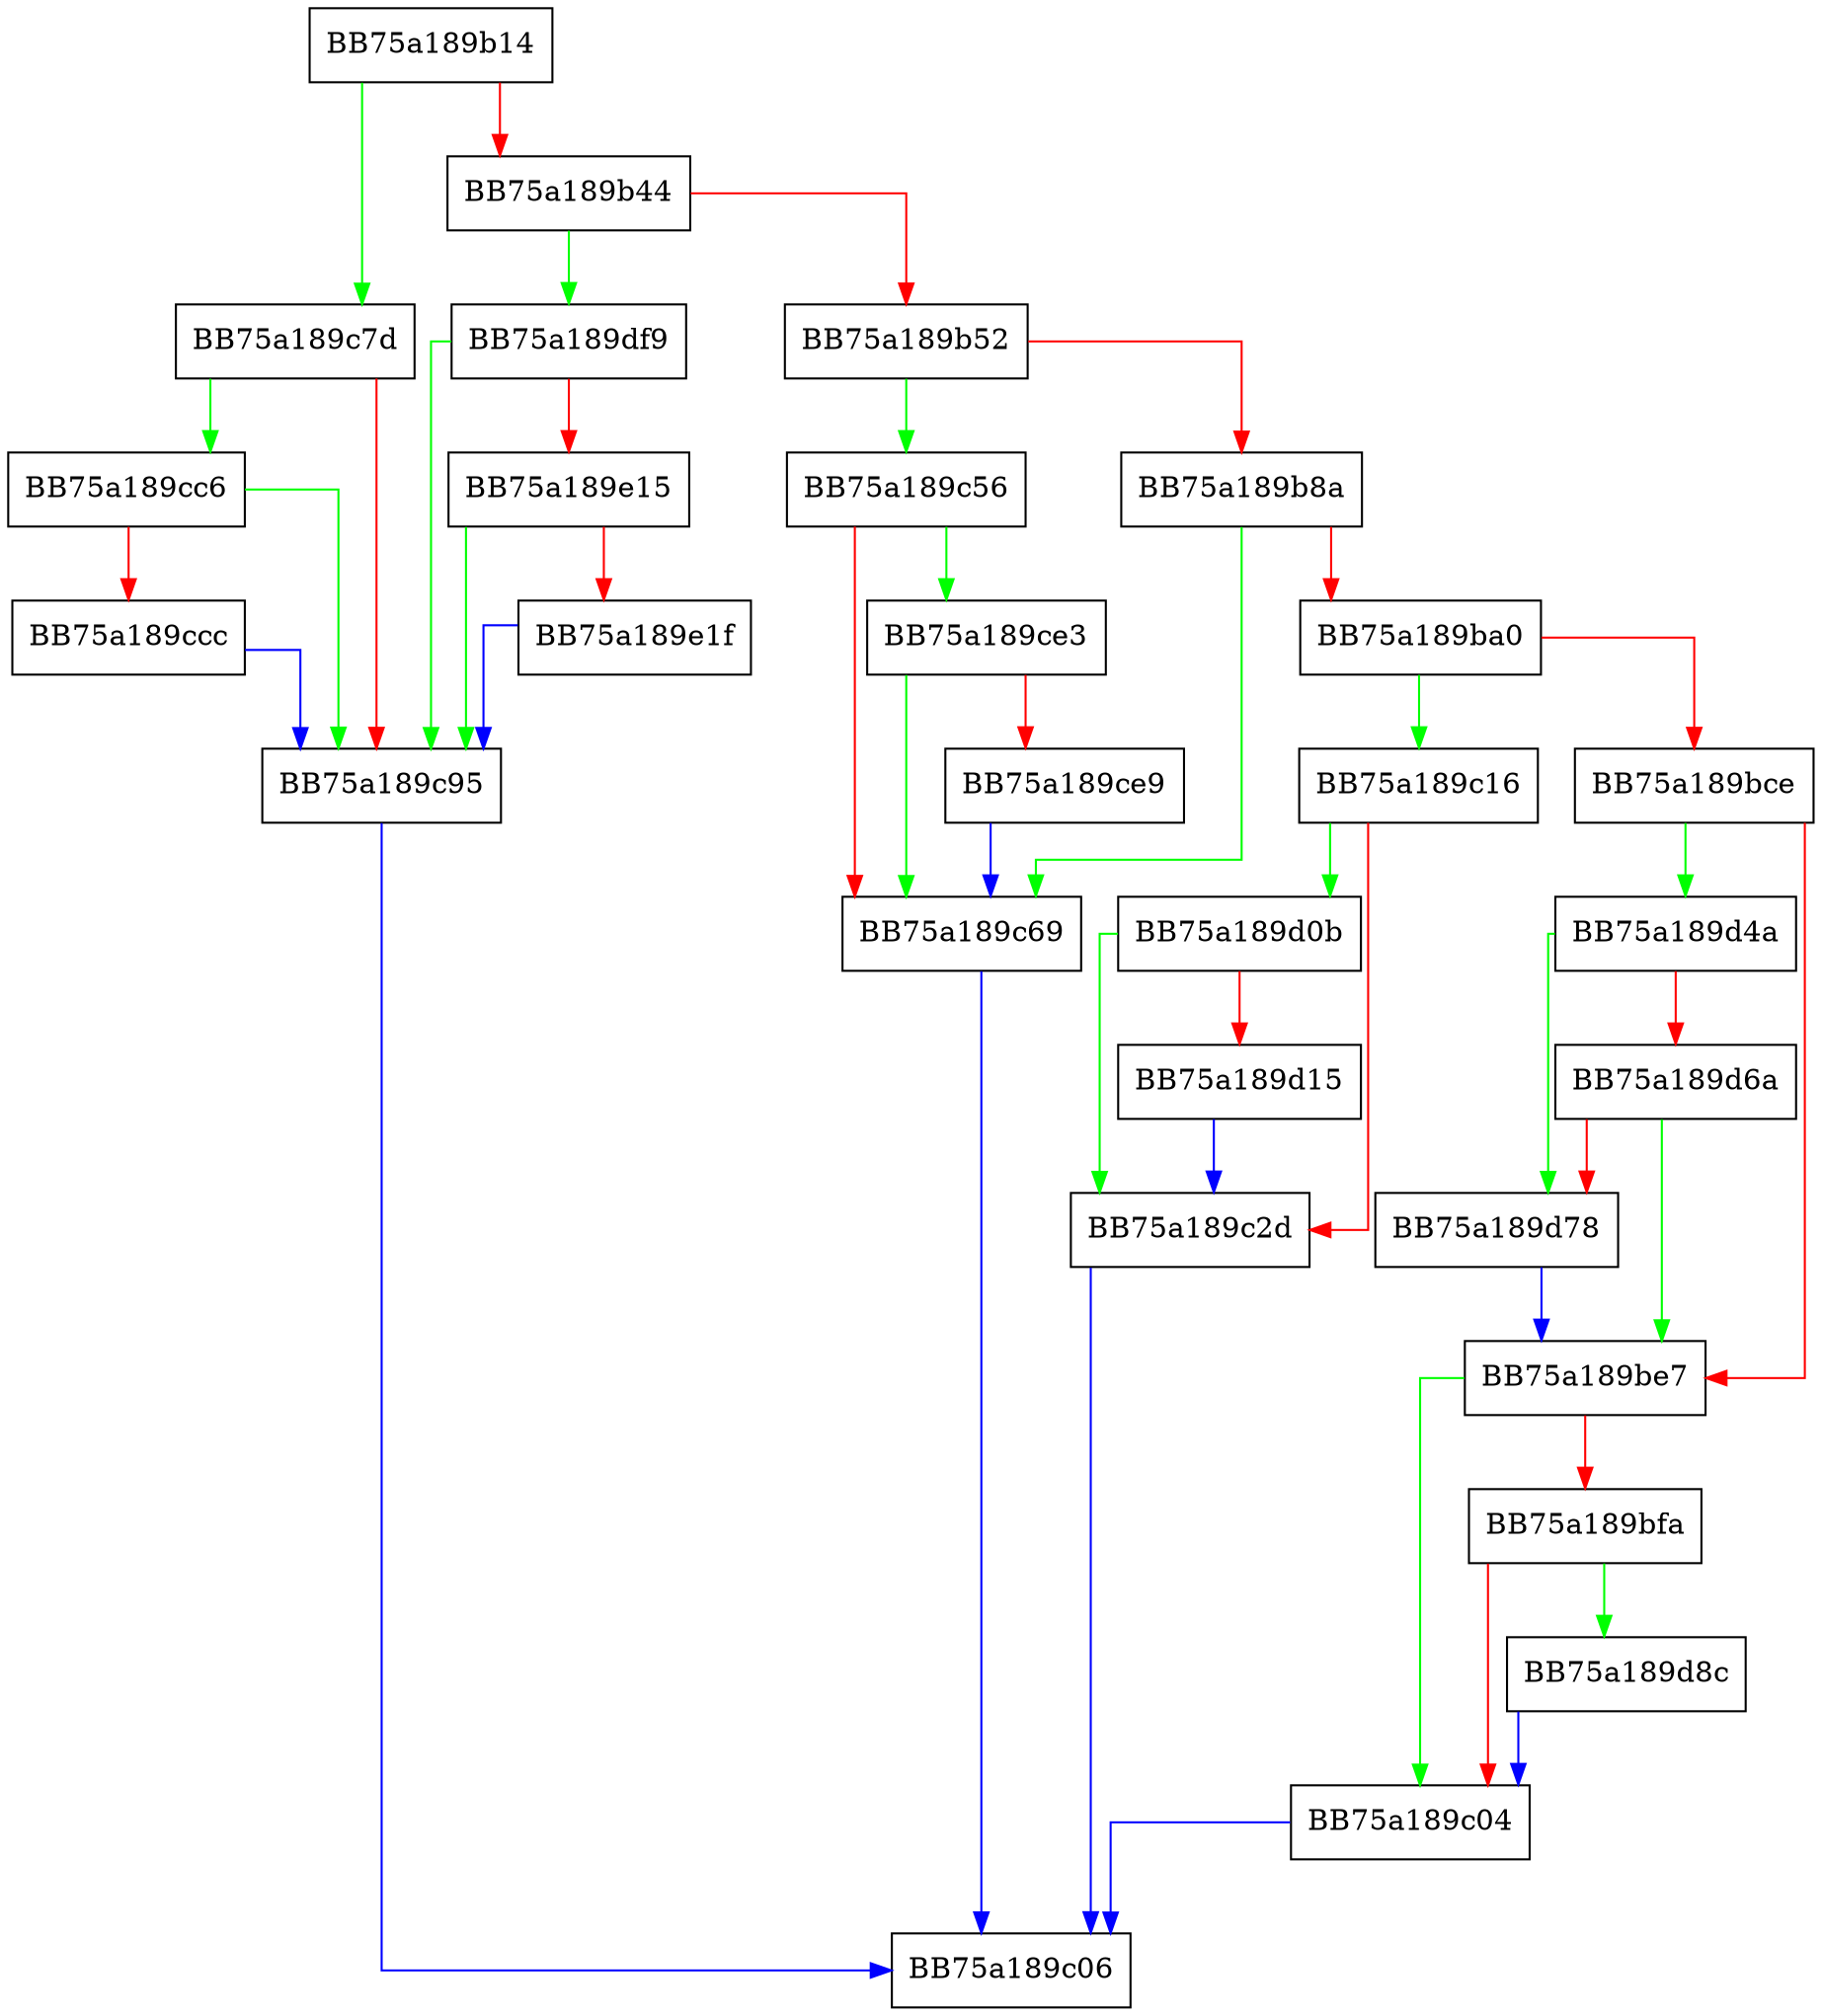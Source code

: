 digraph QueueVfo {
  node [shape="box"];
  graph [splines=ortho];
  BB75a189b14 -> BB75a189c7d [color="green"];
  BB75a189b14 -> BB75a189b44 [color="red"];
  BB75a189b44 -> BB75a189df9 [color="green"];
  BB75a189b44 -> BB75a189b52 [color="red"];
  BB75a189b52 -> BB75a189c56 [color="green"];
  BB75a189b52 -> BB75a189b8a [color="red"];
  BB75a189b8a -> BB75a189c69 [color="green"];
  BB75a189b8a -> BB75a189ba0 [color="red"];
  BB75a189ba0 -> BB75a189c16 [color="green"];
  BB75a189ba0 -> BB75a189bce [color="red"];
  BB75a189bce -> BB75a189d4a [color="green"];
  BB75a189bce -> BB75a189be7 [color="red"];
  BB75a189be7 -> BB75a189c04 [color="green"];
  BB75a189be7 -> BB75a189bfa [color="red"];
  BB75a189bfa -> BB75a189d8c [color="green"];
  BB75a189bfa -> BB75a189c04 [color="red"];
  BB75a189c04 -> BB75a189c06 [color="blue"];
  BB75a189c16 -> BB75a189d0b [color="green"];
  BB75a189c16 -> BB75a189c2d [color="red"];
  BB75a189c2d -> BB75a189c06 [color="blue"];
  BB75a189c56 -> BB75a189ce3 [color="green"];
  BB75a189c56 -> BB75a189c69 [color="red"];
  BB75a189c69 -> BB75a189c06 [color="blue"];
  BB75a189c7d -> BB75a189cc6 [color="green"];
  BB75a189c7d -> BB75a189c95 [color="red"];
  BB75a189c95 -> BB75a189c06 [color="blue"];
  BB75a189cc6 -> BB75a189c95 [color="green"];
  BB75a189cc6 -> BB75a189ccc [color="red"];
  BB75a189ccc -> BB75a189c95 [color="blue"];
  BB75a189ce3 -> BB75a189c69 [color="green"];
  BB75a189ce3 -> BB75a189ce9 [color="red"];
  BB75a189ce9 -> BB75a189c69 [color="blue"];
  BB75a189d0b -> BB75a189c2d [color="green"];
  BB75a189d0b -> BB75a189d15 [color="red"];
  BB75a189d15 -> BB75a189c2d [color="blue"];
  BB75a189d4a -> BB75a189d78 [color="green"];
  BB75a189d4a -> BB75a189d6a [color="red"];
  BB75a189d6a -> BB75a189be7 [color="green"];
  BB75a189d6a -> BB75a189d78 [color="red"];
  BB75a189d78 -> BB75a189be7 [color="blue"];
  BB75a189d8c -> BB75a189c04 [color="blue"];
  BB75a189df9 -> BB75a189c95 [color="green"];
  BB75a189df9 -> BB75a189e15 [color="red"];
  BB75a189e15 -> BB75a189c95 [color="green"];
  BB75a189e15 -> BB75a189e1f [color="red"];
  BB75a189e1f -> BB75a189c95 [color="blue"];
}